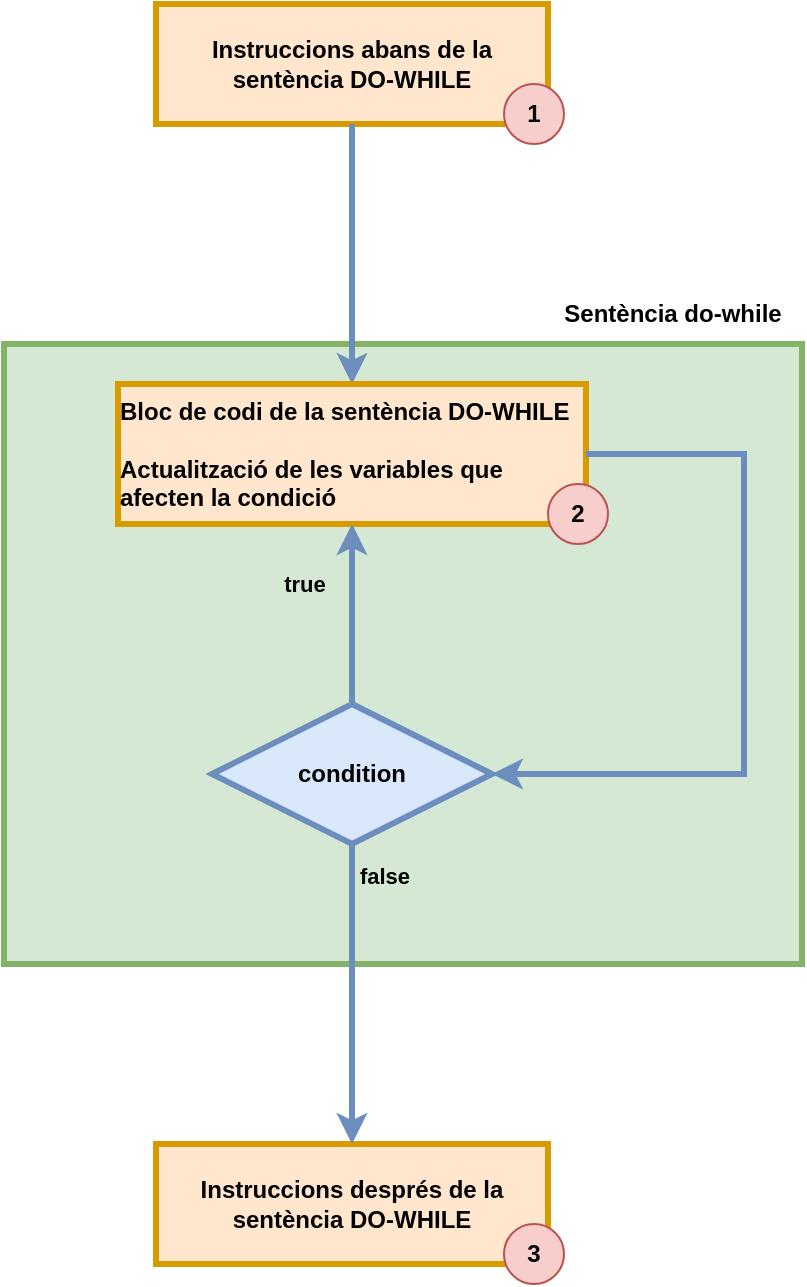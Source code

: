 <mxfile version="24.7.16">
  <diagram name="Page-1" id="pIJ1ZQ_ZNmlC9Ujet68F">
    <mxGraphModel dx="1434" dy="871" grid="1" gridSize="10" guides="1" tooltips="1" connect="1" arrows="1" fold="1" page="1" pageScale="1" pageWidth="1169" pageHeight="827" math="0" shadow="0">
      <root>
        <mxCell id="0" />
        <mxCell id="1" parent="0" />
        <mxCell id="eHIUNc-x5sywKQnBYC1u-14" value="" style="verticalLabelPosition=top;verticalAlign=bottom;html=1;shape=mxgraph.basic.rect;fillColor2=none;strokeWidth=3;size=20;indent=100;fillColor=#d5e8d4;strokeColor=#82b366;align=right;horizontal=1;labelPosition=left;labelBackgroundColor=#ffffff;" vertex="1" parent="1">
          <mxGeometry x="600" y="610" width="399" height="310" as="geometry" />
        </mxCell>
        <mxCell id="eHIUNc-x5sywKQnBYC1u-15" value="&lt;b&gt;Instruccions abans de la sentència DO-WHILE&lt;br&gt;&lt;/b&gt;" style="rounded=0;whiteSpace=wrap;html=1;fillColor=#ffe6cc;strokeColor=#d79b00;strokeWidth=3;" vertex="1" parent="1">
          <mxGeometry x="676" y="440" width="196" height="60" as="geometry" />
        </mxCell>
        <mxCell id="eHIUNc-x5sywKQnBYC1u-17" value="" style="endArrow=classic;html=1;rounded=0;fillColor=#dae8fc;strokeColor=#6c8ebf;strokeWidth=3;" edge="1" parent="1" source="eHIUNc-x5sywKQnBYC1u-15" target="eHIUNc-x5sywKQnBYC1u-18">
          <mxGeometry width="50" height="50" relative="1" as="geometry">
            <mxPoint x="750" y="850" as="sourcePoint" />
            <mxPoint x="774" y="650" as="targetPoint" />
          </mxGeometry>
        </mxCell>
        <mxCell id="eHIUNc-x5sywKQnBYC1u-18" value="&lt;div align=&quot;left&quot;&gt;&lt;b&gt;Bloc de codi de la sentència DO-WHILE&lt;/b&gt;&lt;br&gt;&lt;br&gt;&lt;b&gt;Actualització de les variables que afecten la condició&lt;/b&gt;&lt;br&gt;&lt;/div&gt;" style="rounded=0;whiteSpace=wrap;html=1;fillColor=#ffe6cc;strokeColor=#d79b00;strokeWidth=3;" vertex="1" parent="1">
          <mxGeometry x="657" y="630" width="234" height="70" as="geometry" />
        </mxCell>
        <mxCell id="eHIUNc-x5sywKQnBYC1u-19" value="&lt;b&gt;true&lt;/b&gt;" style="endArrow=classic;html=1;rounded=0;exitX=0.5;exitY=0;exitDx=0;exitDy=0;exitPerimeter=0;fillColor=#dae8fc;strokeColor=#6c8ebf;curved=0;jumpSize=20;strokeWidth=3;labelBackgroundColor=#d5e8d4;" edge="1" parent="1" source="eHIUNc-x5sywKQnBYC1u-27" target="eHIUNc-x5sywKQnBYC1u-18">
          <mxGeometry x="0.333" y="24" width="50" height="50" relative="1" as="geometry">
            <mxPoint x="774" y="720" as="sourcePoint" />
            <mxPoint x="770" y="800" as="targetPoint" />
            <mxPoint as="offset" />
          </mxGeometry>
        </mxCell>
        <mxCell id="eHIUNc-x5sywKQnBYC1u-20" value="&lt;b&gt;Instruccions després de la sentència DO-WHILE&lt;br&gt;&lt;/b&gt;" style="rounded=0;whiteSpace=wrap;html=1;fillColor=#ffe6cc;strokeColor=#d79b00;strokeWidth=3;" vertex="1" parent="1">
          <mxGeometry x="676" y="1010" width="196" height="60" as="geometry" />
        </mxCell>
        <mxCell id="eHIUNc-x5sywKQnBYC1u-22" value="" style="endArrow=classic;html=1;rounded=0;exitX=1;exitY=0.5;exitDx=0;exitDy=0;edgeStyle=orthogonalEdgeStyle;entryX=1;entryY=0.5;entryDx=0;entryDy=0;strokeWidth=3;fillColor=#dae8fc;strokeColor=#6c8ebf;labelBackgroundColor=#d5e8d4;entryPerimeter=0;" edge="1" parent="1" source="eHIUNc-x5sywKQnBYC1u-18" target="eHIUNc-x5sywKQnBYC1u-27">
          <mxGeometry x="-0.826" y="15" width="50" height="50" relative="1" as="geometry">
            <mxPoint x="844" y="685" as="sourcePoint" />
            <mxPoint x="1010" y="760" as="targetPoint" />
            <Array as="points">
              <mxPoint x="970" y="665" />
              <mxPoint x="970" y="825" />
            </Array>
            <mxPoint as="offset" />
          </mxGeometry>
        </mxCell>
        <mxCell id="eHIUNc-x5sywKQnBYC1u-23" value="&lt;b&gt;Sentència do-while&lt;/b&gt;" style="text;html=1;align=center;verticalAlign=middle;resizable=0;points=[];autosize=1;strokeColor=none;fillColor=none;" vertex="1" parent="1">
          <mxGeometry x="869" y="580" width="130" height="30" as="geometry" />
        </mxCell>
        <mxCell id="eHIUNc-x5sywKQnBYC1u-24" value="&lt;b&gt;1&lt;/b&gt;" style="ellipse;whiteSpace=wrap;html=1;aspect=fixed;fillColor=#f8cecc;strokeColor=#b85450;" vertex="1" parent="1">
          <mxGeometry x="850" y="480" width="30" height="30" as="geometry" />
        </mxCell>
        <mxCell id="eHIUNc-x5sywKQnBYC1u-25" value="&lt;span&gt;2&lt;/span&gt;" style="ellipse;whiteSpace=wrap;html=1;aspect=fixed;fillColor=#f8cecc;strokeColor=#b85450;fontStyle=1" vertex="1" parent="1">
          <mxGeometry x="872" y="680" width="30" height="30" as="geometry" />
        </mxCell>
        <mxCell id="eHIUNc-x5sywKQnBYC1u-26" value="&lt;b&gt;3&lt;/b&gt;" style="ellipse;whiteSpace=wrap;html=1;aspect=fixed;fillColor=#f8cecc;strokeColor=#b85450;" vertex="1" parent="1">
          <mxGeometry x="850" y="1050" width="30" height="30" as="geometry" />
        </mxCell>
        <mxCell id="eHIUNc-x5sywKQnBYC1u-29" value="&lt;b&gt;false&lt;/b&gt;" style="edgeStyle=orthogonalEdgeStyle;rounded=0;orthogonalLoop=1;jettySize=auto;html=1;entryX=0.5;entryY=0;entryDx=0;entryDy=0;strokeWidth=3;fillColor=#dae8fc;strokeColor=#6c8ebf;labelBorderColor=none;labelBackgroundColor=#d5e8d4;" edge="1" parent="1" source="eHIUNc-x5sywKQnBYC1u-27" target="eHIUNc-x5sywKQnBYC1u-20">
          <mxGeometry x="-0.789" y="16" relative="1" as="geometry">
            <mxPoint as="offset" />
          </mxGeometry>
        </mxCell>
        <mxCell id="eHIUNc-x5sywKQnBYC1u-27" value="&lt;b&gt;condition&lt;/b&gt;" style="strokeWidth=3;html=1;shape=mxgraph.flowchart.decision;whiteSpace=wrap;fillColor=#dae8fc;strokeColor=#6c8ebf;" vertex="1" parent="1">
          <mxGeometry x="704" y="790" width="140" height="70" as="geometry" />
        </mxCell>
      </root>
    </mxGraphModel>
  </diagram>
</mxfile>
